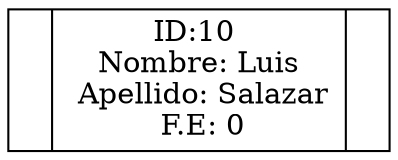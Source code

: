 digraph Arbol{
node [shape=record];
n_10[label = "<izq> |<dat> ID:10 \n Nombre: Luis \n Apellido: Salazar\n F.E:  0 |<der>"]
}

